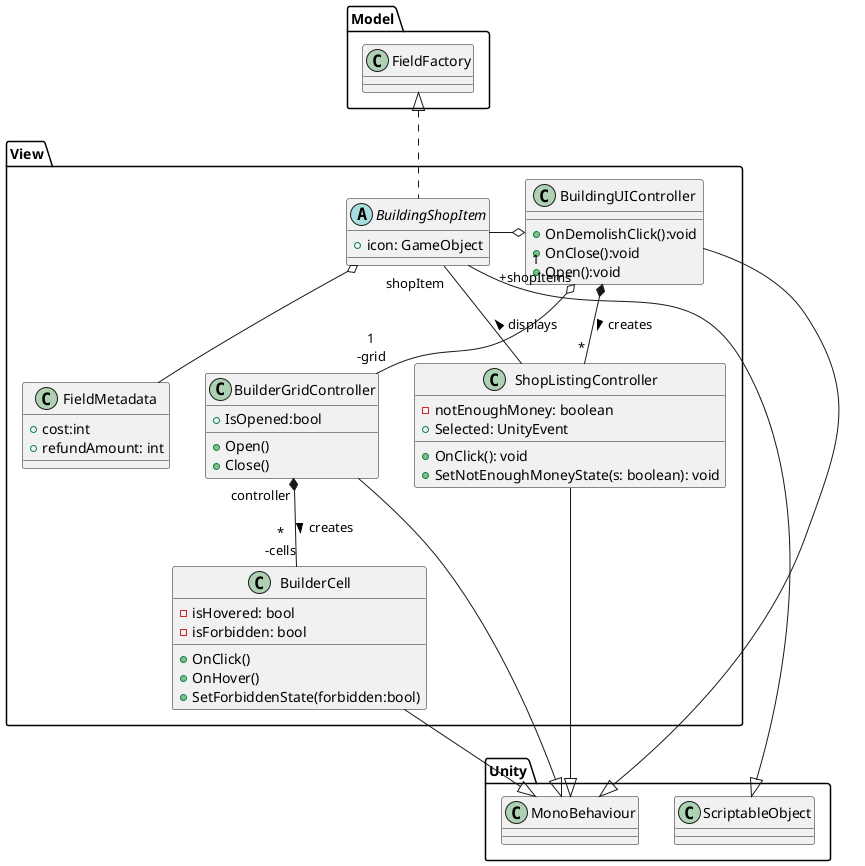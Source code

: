 @startuml
namespace View{
class BuildingUIController{
    +OnDemolishClick():void
    +OnClose():void
    +Open():void
}

class ShopListingController{
    -notEnoughMoney: boolean
    +Selected: UnityEvent
    +OnClick(): void
    +SetNotEnoughMoneyState(s: boolean): void
}

class BuilderGridController{
    +IsOpened:bool
    +Open()
    +Close()
}

class BuilderCell{
    -isHovered: bool
    -isForbidden: bool
    +OnClick()
    +OnHover()
    +SetForbiddenState(forbidden:bool)
}
abstract class BuildingShopItem{
    +icon: GameObject
}

class FieldMetadata{
    +cost:int
    +refundAmount: int
}
}
BuilderGridController "controller" *-- "*\n-cells" BuilderCell : creates >

BuildingUIController  o-- "1\n-grid" BuilderGridController

BuildingUIController  o-left-- "1\n+shopItems" BuildingShopItem

BuildingUIController *-- "*" ShopListingController : creates >

ShopListingController -- "shopItem" BuildingShopItem : displays >




Class Unity.ScriptableObject{}
Class Unity.MonoBehaviour{}
Class Model.FieldFactory{}

BuildingShopItem --|> ScriptableObject
BuildingUIController --|> MonoBehaviour
BuilderGridController --|> MonoBehaviour
ShopListingController --|> MonoBehaviour
BuilderCell --|> MonoBehaviour
BuildingShopItem .up.|> FieldFactory
BuildingShopItem o-- FieldMetadata

@enduml